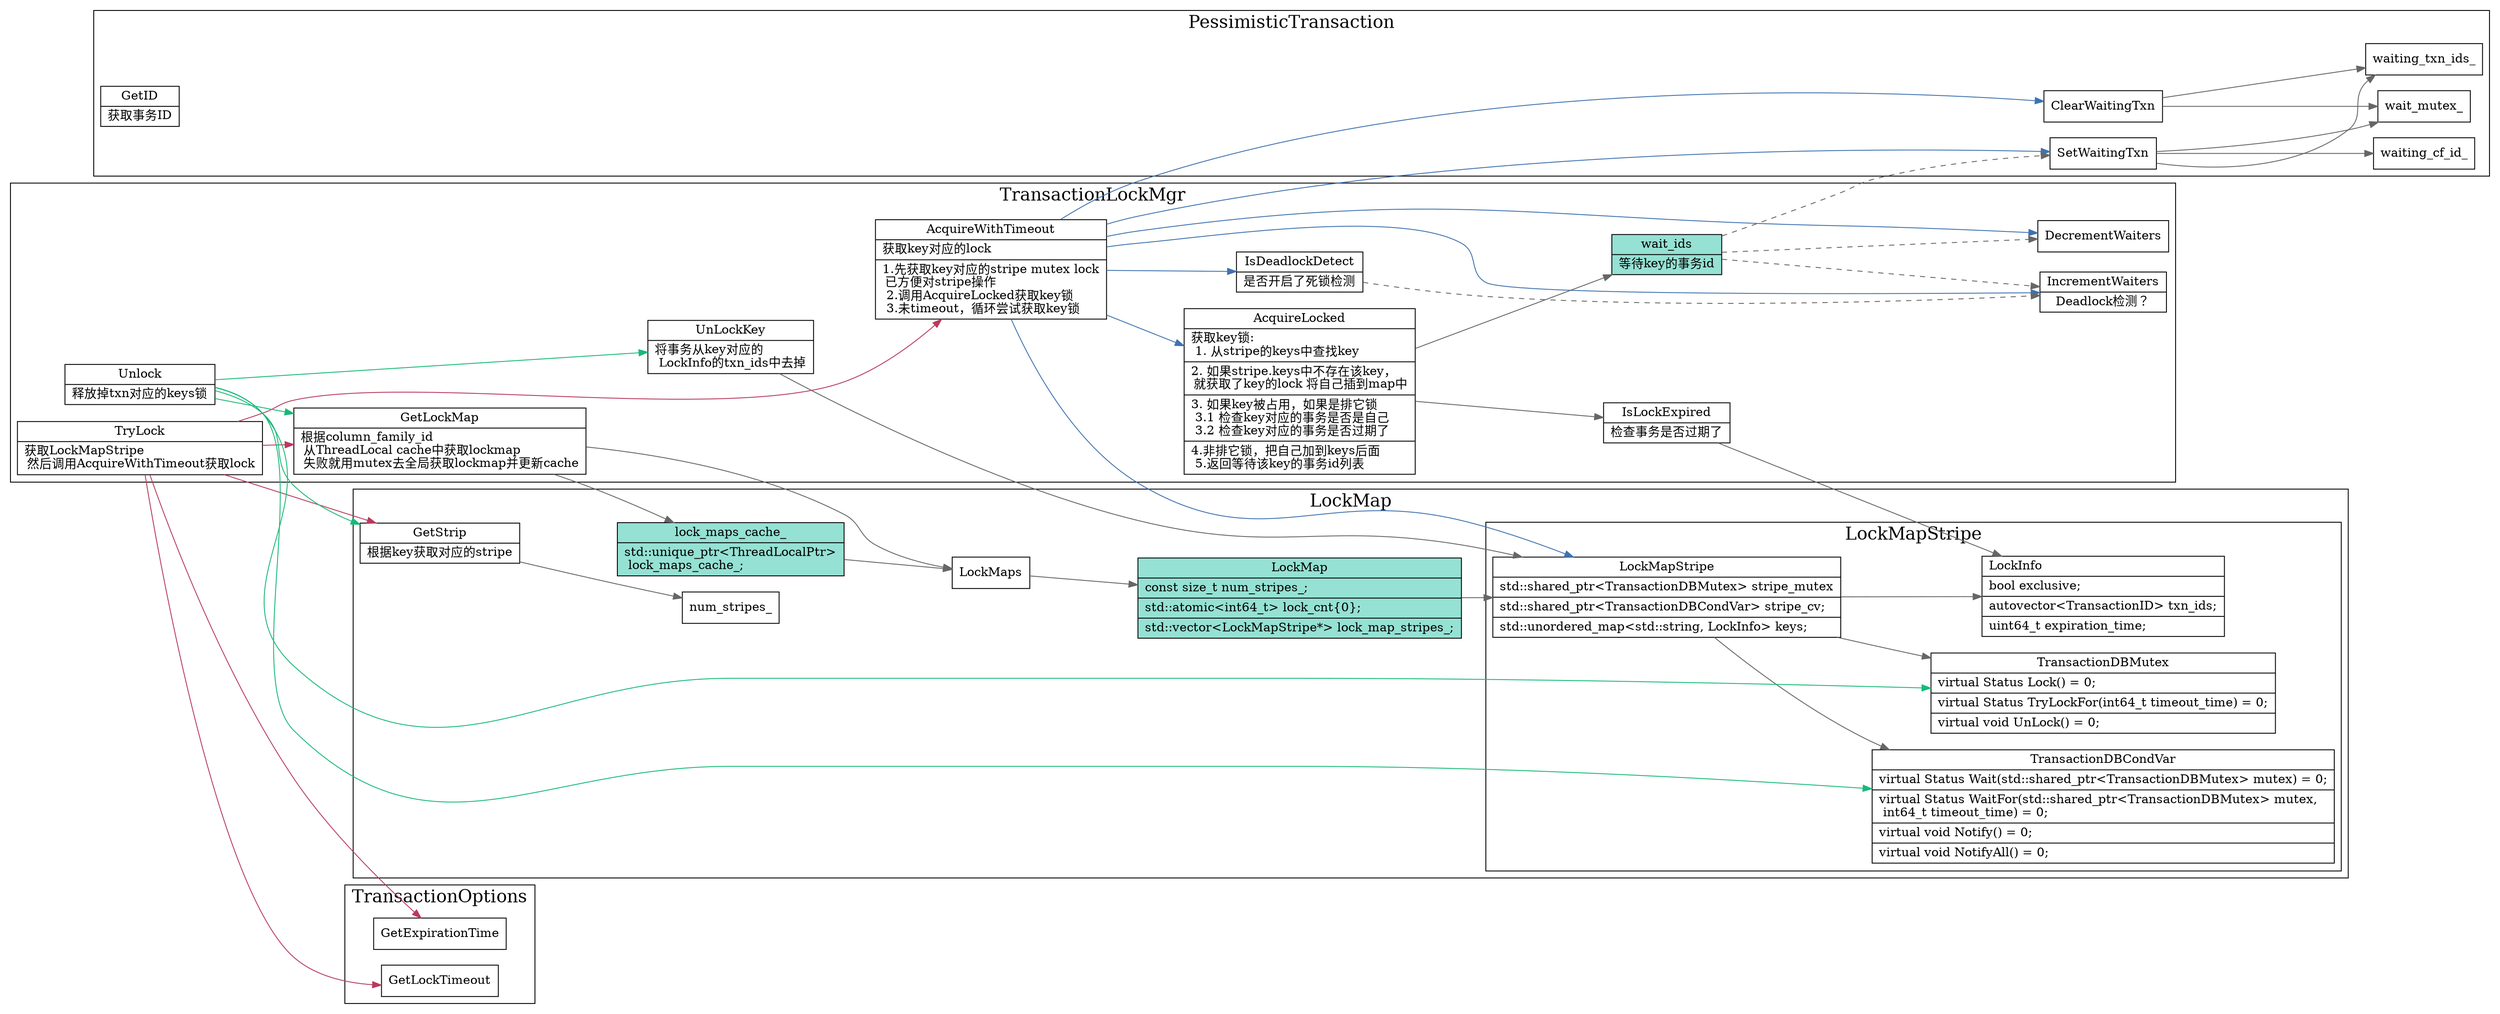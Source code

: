 digraph tranaction_lock_mgr {
  node[shape=box];
  edge[color=gray40];
  newrank=true;
  rankdir=LR;
  subgraph cluster_PessimisticTransaction {
    graph[label="PessimisticTransaction";fontsize=20;];
    ClearWaitingTxn -> {
      waiting_txn_ids_;
      wait_mutex_;
    };
    SetWaitingTxn -> {
      waiting_cf_id_;
      wait_mutex_;
      waiting_txn_ids_;
    };
    GetID[
      shape="record";
      label="{{
        GetID|
        获取事务ID\l
      }}";
    ];
  } // end of PessimisticTransaction

  subgraph cluster_TransactionOptions {
    graph[label="TransactionOptions";fontsize=20;];
    GetExpirationTime;
    GetLockTimeout;
  } // end of TransactionOptions

  subgraph cluster_LockMap {
    graph[label="LockMap";fontsize=20;];
    GetStripe -> num_stripes_;
    lock_maps_cache_[
      shape="record";
      fillcolor="#95e1d3"
      style=filled;
      label="{{
        lock_maps_cache_|
          std::unique_ptr\<ThreadLocalPtr\>\l lock_maps_cache_;\l
      }}"
    ];
    lock_maps_cache_ -> LockMaps;
    LockMaps -> LockMap;
    LockMap[
      shape="record";
      fillcolor="#95e1d3"
      style=filled;
      label="{{
        LockMap|
          const size_t num_stripes_;\l|
          std::atomic\<int64_t\> lock_cnt\{0\};\l|
          std::vector\<LockMapStripe*\> lock_map_stripes_;\l
      }}"
    ];
    LockMap -> LockMapStripe;
    subgraph cluster_LockMapStripe {
      graph[label="LockMapStripe";fontsize=20;];
      LockMapStripe[
        shape="record"
        label="{{
          LockMapStripe|
            <stripe_mutex> std::shared_ptr\<TransactionDBMutex\> stripe_mutex\l|
            <stripe_cv> std::shared_ptr\<TransactionDBCondVar\> stripe_cv;\l|
            <LockInfo> std::unordered_map\<std::string, LockInfo\> keys;\l
        }}"
      ];
      LockMapStripe -> {
        TransactionDBMutex;
        TransactionDBCondVar;
        LockInfo;
      }
    }
    TransactionDBMutex[
      shape="record"
      label="{{
        TransactionDBMutex|
          virtual Status Lock() = 0;\l|
          virtual Status TryLockFor(int64_t timeout_time) = 0;\l|
          virtual void UnLock() = 0;\l
      }}"
    ];
    TransactionDBCondVar[
      shape="record"
      label="{{
        TransactionDBCondVar|
          virtual Status Wait(std::shared_ptr\<TransactionDBMutex\> mutex) = 0;\l|
          virtual Status WaitFor(std::shared_ptr\<TransactionDBMutex\> mutex,\l
                         int64_t timeout_time) = 0;\l|
          virtual void Notify() = 0;\l|
          virtual void NotifyAll() = 0;\l
      }}"
    ];
    LockInfo[
      shape="record"
      label="{{
        LockInfo\l|
        bool exclusive;\l|
        autovector\<TransactionID\> txn_ids;\l|
        uint64_t expiration_time;\l
      }}"
    ];
  }
  subgraph cluster_TransactionLockMgr {
    graph[label="TransactionLockMgr";fontsize=20;];
    TryLock[
      shape="record";
      label="{{
        TryLock|
        获取LockMapStripe\l
        然后调用AcquireWithTimeout获取lock\l
      }}";
    ];
    TryLock -> {
      GetLockMap;
      GetExpirationTime;
      GetLockTimeout;
      AcquireWithTimeout;
      GetStripe;
    }[color="#b83b5e"];

    GetStripe[
      shape="record";
      label="{{
        GetStrip|
        根据key获取对应的stripe\l
      }}";
    ];

    AcquireWithTimeout[
      shape="record";
      label="{{
        AcquireWithTimeout|
        获取key对应的lock\l|
        1.先获取key对应的stripe mutex lock\l
        已方便对stripe操作\l
        2.调用AcquireLocked获取key锁\l
        3.未timeout，循环尝试获取key锁\l
      }}";
    ];

    AcquireWithTimeout -> {
      AcquireLocked;
      SetWaitingTxn;
      IsDeadlockDetect;
      IncrementWaiters;
      ClearWaitingTxn;
      DecrementWaiters;
      LockMapStripe:stripe_mutex;
      LockMapStripe:stripe_cv;
    }[color="#3f72af"];

    AcquireLocked[
      shape="record";
      label="{{
        AcquireLocked|
        获取key锁:\l
        1. 从stripe的keys中查找key\l|
        2. 如果stripe.keys中不存在该key，\l 
        就获取了key的lock 将自己插到map中\l|
        3. 如果key被占用，如果是排它锁 \l 
          3.1 检查key对应的事务是否是自己\l
          3.2 检查key对应的事务是否过期了\l|
        4.非排它锁，把自己加到keys后面\l
        5.返回等待该key的事务id列表\l
      }}";
    ];

    AcquireLocked -> {
      IsLockExpired;
      wait_ids
    }
    wait_ids[
      shape="record";
      fillcolor="#95e1d3"
      style=filled;
      label="{{
        wait_ids|
        等待key的事务id\l
      }}";
    ];
    wait_ids -> {
      IncrementWaiters;
      SetWaitingTxn;
      DecrementWaiters;
    }[style=dashed];

    IsLockExpired[
      shape="record";
      label="{{
        IsLockExpired|
        检查事务是否过期了\l
      }}";
    ];

    IsLockExpired -> {
      LockInfo;
    }
    GetLockMap[
      shape="record";
      label="{{
        GetLockMap|
        根据column_family_id\l 
        从ThreadLocal cache中获取lockmap\l
        失败就用mutex去全局获取lockmap并更新cache\l
      }}";
    ];

    GetLockMap -> {
      lock_maps_cache_;
      LockMaps;
    }


    IsDeadlockDetect[
      shape="record";
      label="{{
        IsDeadlockDetect|
        是否开启了死锁检测\l
      }}";
    ];
    IsDeadlockDetect -> IncrementWaiters[style=dashed];

    IncrementWaiters[
      shape="record";
      label="{{
        IncrementWaiters|
        Deadlock检测？
      }}";
    ];
    DecrementWaiters; 

    // Unlock
    Unlock[
      shape="record";
      label="{{
        Unlock|
        释放掉txn对应的keys锁\l
      }}";
    ];
    Unlock -> {
      GetLockMap;
      GetStripe
      UnLockKey;
      TransactionDBCondVar;
      TransactionDBMutex;
    }[color="#17b978"];

    UnLockKey[
      shape="record";
      label="{{
        UnLockKey|
        将事务从key对应的\l 
        LockInfo的txn_ids中去掉\l
      }}";
    ];

    UnLockKey -> {
      LockMapStripe:LockInfo;
    }
  }
}
